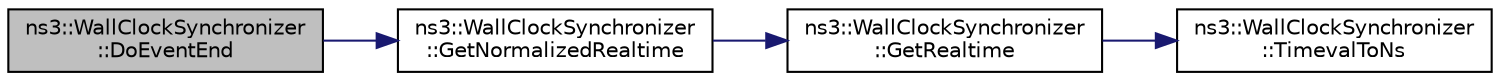 digraph "ns3::WallClockSynchronizer::DoEventEnd"
{
  edge [fontname="Helvetica",fontsize="10",labelfontname="Helvetica",labelfontsize="10"];
  node [fontname="Helvetica",fontsize="10",shape=record];
  rankdir="LR";
  Node1 [label="ns3::WallClockSynchronizer\l::DoEventEnd",height=0.2,width=0.4,color="black", fillcolor="grey75", style="filled", fontcolor="black"];
  Node1 -> Node2 [color="midnightblue",fontsize="10",style="solid"];
  Node2 [label="ns3::WallClockSynchronizer\l::GetNormalizedRealtime",height=0.2,width=0.4,color="black", fillcolor="white", style="filled",URL="$d4/d79/classns3_1_1WallClockSynchronizer.html#a1a9757f294c7677e211b19ef10867780",tooltip="Get the current normalized real time, in ns. "];
  Node2 -> Node3 [color="midnightblue",fontsize="10",style="solid"];
  Node3 [label="ns3::WallClockSynchronizer\l::GetRealtime",height=0.2,width=0.4,color="black", fillcolor="white", style="filled",URL="$d4/d79/classns3_1_1WallClockSynchronizer.html#a9ffb2b0572abca0763b56889a72867dd",tooltip="Get the current absolute real time (in ns since the epoch). "];
  Node3 -> Node4 [color="midnightblue",fontsize="10",style="solid"];
  Node4 [label="ns3::WallClockSynchronizer\l::TimevalToNs",height=0.2,width=0.4,color="black", fillcolor="white", style="filled",URL="$d4/d79/classns3_1_1WallClockSynchronizer.html#a591dbd1a2beb7b8b9bae50ad230204fa",tooltip="Convert a timeval to absolute time, in ns. "];
}
